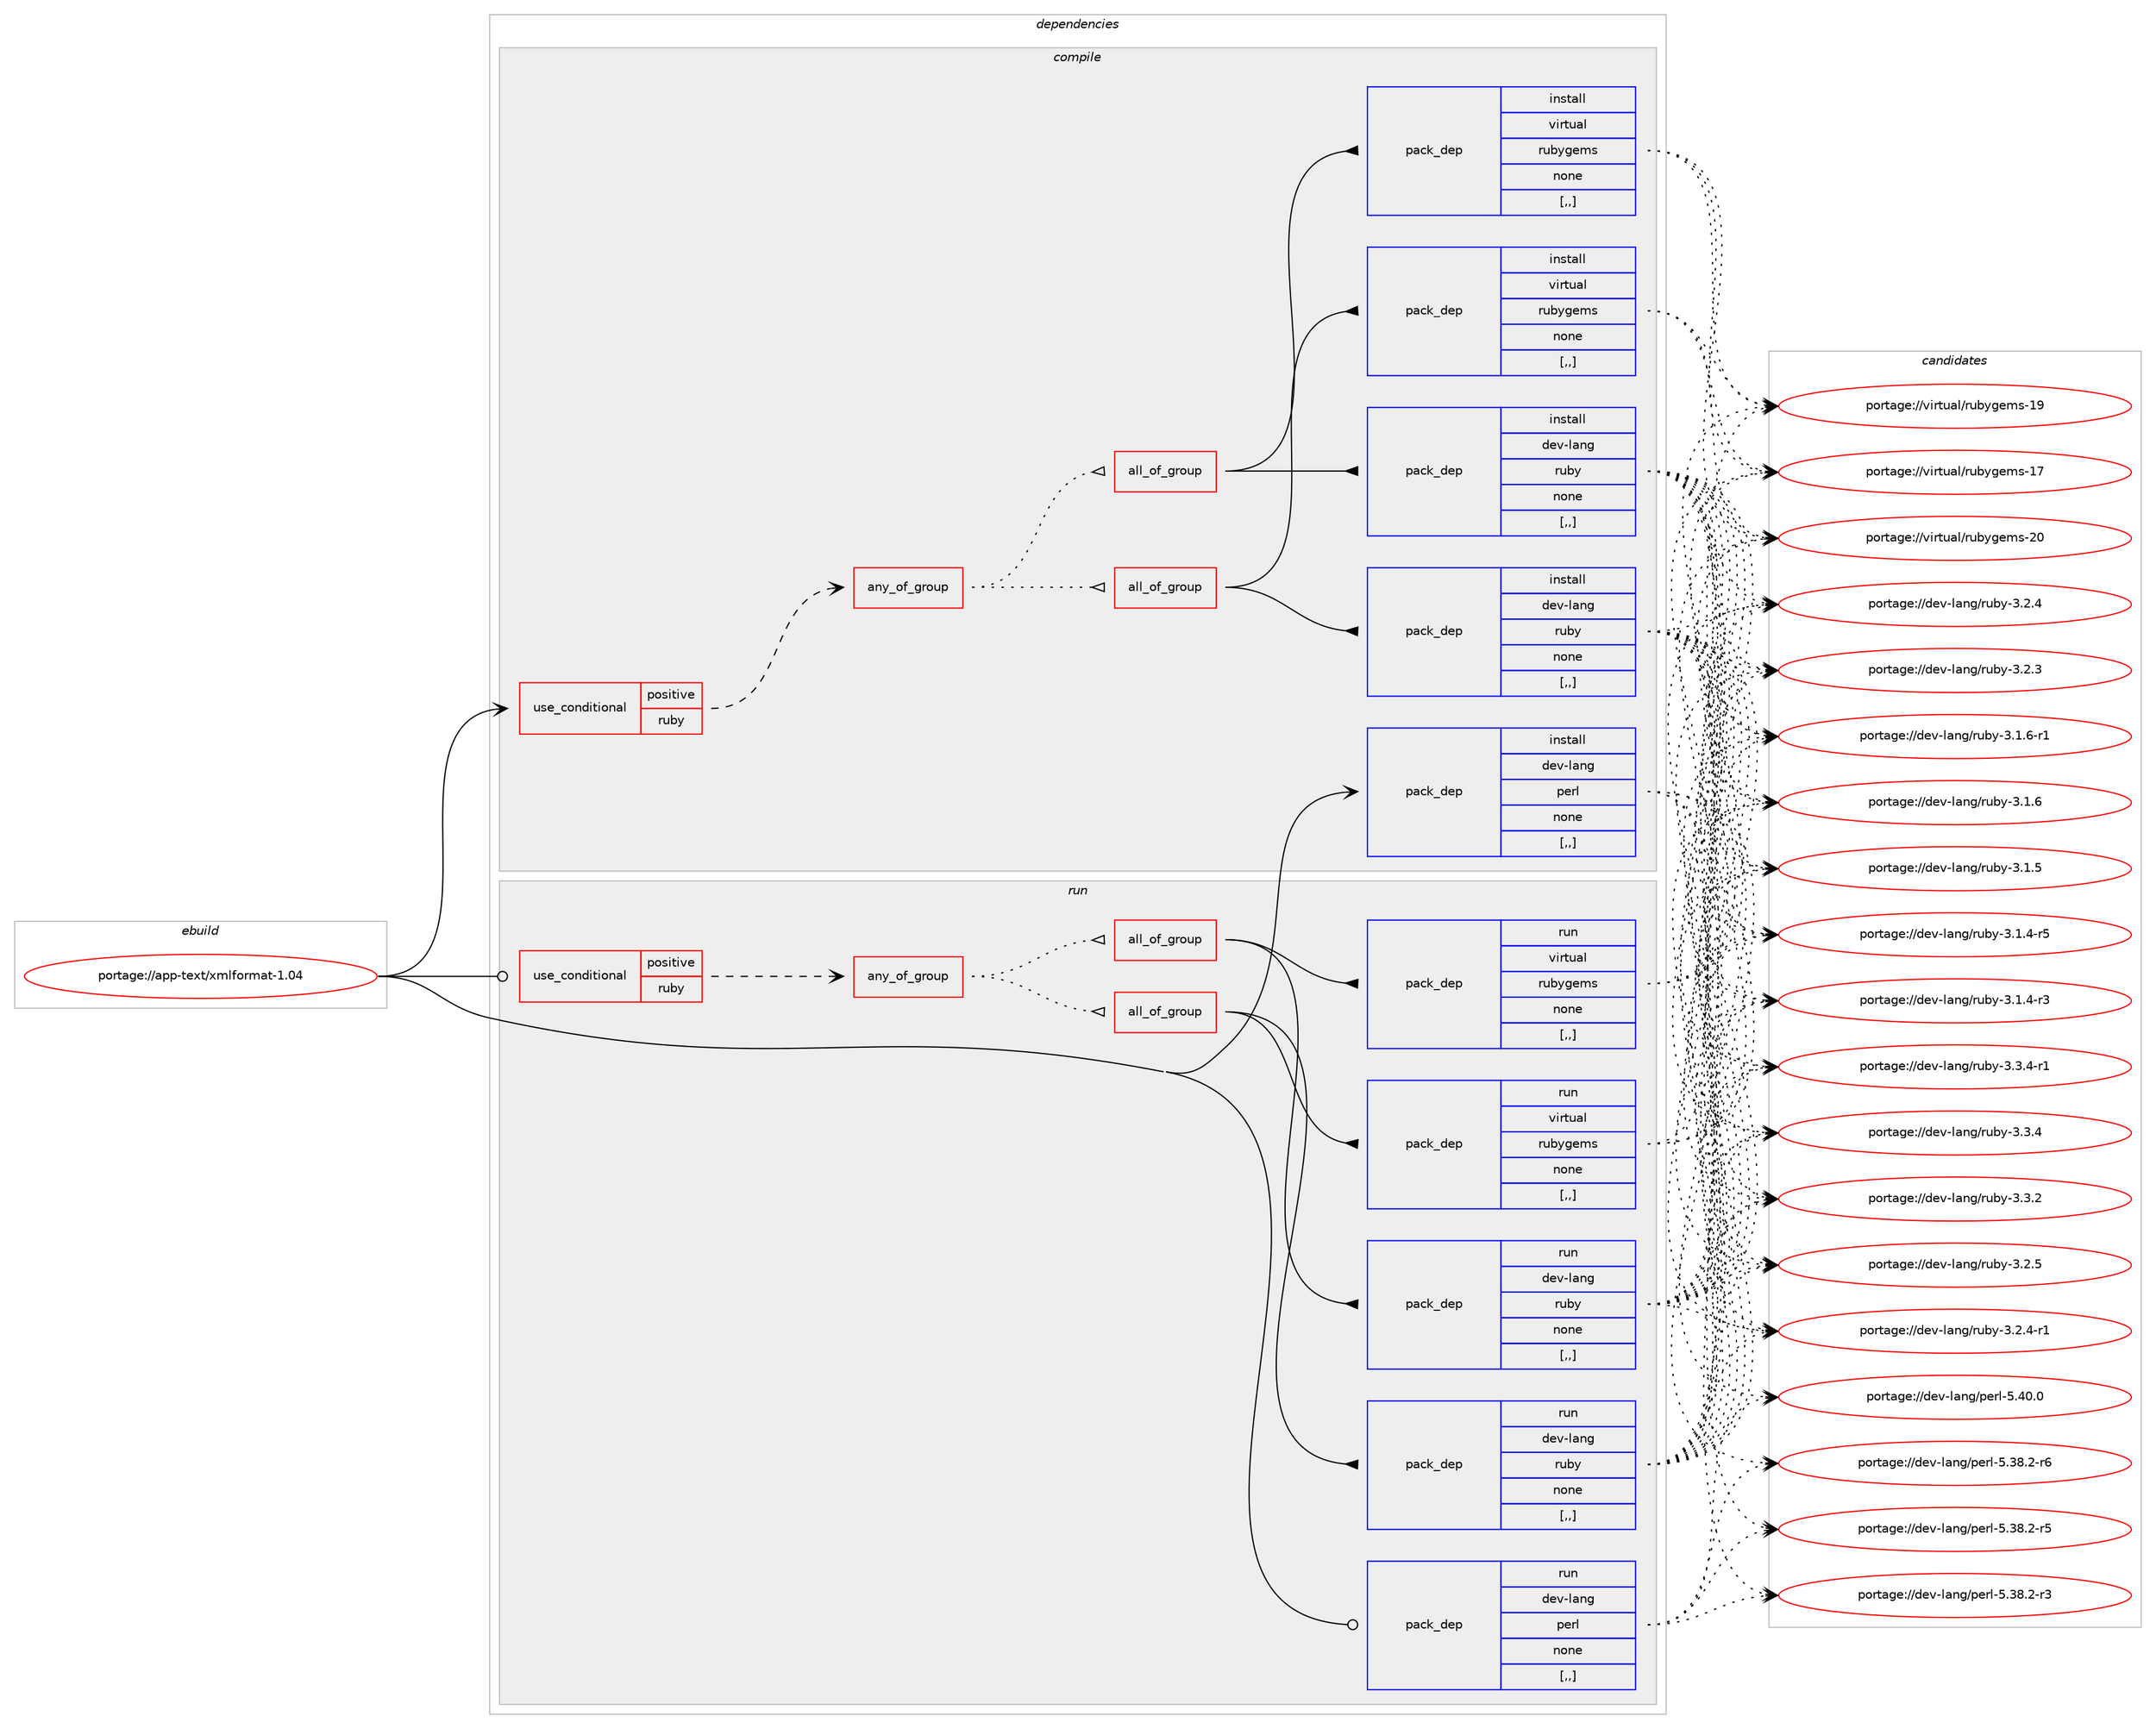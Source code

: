 digraph prolog {

# *************
# Graph options
# *************

newrank=true;
concentrate=true;
compound=true;
graph [rankdir=LR,fontname=Helvetica,fontsize=10,ranksep=1.5];#, ranksep=2.5, nodesep=0.2];
edge  [arrowhead=vee];
node  [fontname=Helvetica,fontsize=10];

# **********
# The ebuild
# **********

subgraph cluster_leftcol {
color=gray;
label=<<i>ebuild</i>>;
id [label="portage://app-text/xmlformat-1.04", color=red, width=4, href="../app-text/xmlformat-1.04.svg"];
}

# ****************
# The dependencies
# ****************

subgraph cluster_midcol {
color=gray;
label=<<i>dependencies</i>>;
subgraph cluster_compile {
fillcolor="#eeeeee";
style=filled;
label=<<i>compile</i>>;
subgraph cond16344 {
dependency60904 [label=<<TABLE BORDER="0" CELLBORDER="1" CELLSPACING="0" CELLPADDING="4"><TR><TD ROWSPAN="3" CELLPADDING="10">use_conditional</TD></TR><TR><TD>positive</TD></TR><TR><TD>ruby</TD></TR></TABLE>>, shape=none, color=red];
subgraph any454 {
dependency60905 [label=<<TABLE BORDER="0" CELLBORDER="1" CELLSPACING="0" CELLPADDING="4"><TR><TD CELLPADDING="10">any_of_group</TD></TR></TABLE>>, shape=none, color=red];subgraph all64 {
dependency60906 [label=<<TABLE BORDER="0" CELLBORDER="1" CELLSPACING="0" CELLPADDING="4"><TR><TD CELLPADDING="10">all_of_group</TD></TR></TABLE>>, shape=none, color=red];subgraph pack44045 {
dependency60907 [label=<<TABLE BORDER="0" CELLBORDER="1" CELLSPACING="0" CELLPADDING="4" WIDTH="220"><TR><TD ROWSPAN="6" CELLPADDING="30">pack_dep</TD></TR><TR><TD WIDTH="110">install</TD></TR><TR><TD>dev-lang</TD></TR><TR><TD>ruby</TD></TR><TR><TD>none</TD></TR><TR><TD>[,,]</TD></TR></TABLE>>, shape=none, color=blue];
}
dependency60906:e -> dependency60907:w [weight=20,style="solid",arrowhead="inv"];
subgraph pack44046 {
dependency60908 [label=<<TABLE BORDER="0" CELLBORDER="1" CELLSPACING="0" CELLPADDING="4" WIDTH="220"><TR><TD ROWSPAN="6" CELLPADDING="30">pack_dep</TD></TR><TR><TD WIDTH="110">install</TD></TR><TR><TD>virtual</TD></TR><TR><TD>rubygems</TD></TR><TR><TD>none</TD></TR><TR><TD>[,,]</TD></TR></TABLE>>, shape=none, color=blue];
}
dependency60906:e -> dependency60908:w [weight=20,style="solid",arrowhead="inv"];
}
dependency60905:e -> dependency60906:w [weight=20,style="dotted",arrowhead="oinv"];
subgraph all65 {
dependency60909 [label=<<TABLE BORDER="0" CELLBORDER="1" CELLSPACING="0" CELLPADDING="4"><TR><TD CELLPADDING="10">all_of_group</TD></TR></TABLE>>, shape=none, color=red];subgraph pack44047 {
dependency60910 [label=<<TABLE BORDER="0" CELLBORDER="1" CELLSPACING="0" CELLPADDING="4" WIDTH="220"><TR><TD ROWSPAN="6" CELLPADDING="30">pack_dep</TD></TR><TR><TD WIDTH="110">install</TD></TR><TR><TD>dev-lang</TD></TR><TR><TD>ruby</TD></TR><TR><TD>none</TD></TR><TR><TD>[,,]</TD></TR></TABLE>>, shape=none, color=blue];
}
dependency60909:e -> dependency60910:w [weight=20,style="solid",arrowhead="inv"];
subgraph pack44048 {
dependency60911 [label=<<TABLE BORDER="0" CELLBORDER="1" CELLSPACING="0" CELLPADDING="4" WIDTH="220"><TR><TD ROWSPAN="6" CELLPADDING="30">pack_dep</TD></TR><TR><TD WIDTH="110">install</TD></TR><TR><TD>virtual</TD></TR><TR><TD>rubygems</TD></TR><TR><TD>none</TD></TR><TR><TD>[,,]</TD></TR></TABLE>>, shape=none, color=blue];
}
dependency60909:e -> dependency60911:w [weight=20,style="solid",arrowhead="inv"];
}
dependency60905:e -> dependency60909:w [weight=20,style="dotted",arrowhead="oinv"];
}
dependency60904:e -> dependency60905:w [weight=20,style="dashed",arrowhead="vee"];
}
id:e -> dependency60904:w [weight=20,style="solid",arrowhead="vee"];
subgraph pack44049 {
dependency60912 [label=<<TABLE BORDER="0" CELLBORDER="1" CELLSPACING="0" CELLPADDING="4" WIDTH="220"><TR><TD ROWSPAN="6" CELLPADDING="30">pack_dep</TD></TR><TR><TD WIDTH="110">install</TD></TR><TR><TD>dev-lang</TD></TR><TR><TD>perl</TD></TR><TR><TD>none</TD></TR><TR><TD>[,,]</TD></TR></TABLE>>, shape=none, color=blue];
}
id:e -> dependency60912:w [weight=20,style="solid",arrowhead="vee"];
}
subgraph cluster_compileandrun {
fillcolor="#eeeeee";
style=filled;
label=<<i>compile and run</i>>;
}
subgraph cluster_run {
fillcolor="#eeeeee";
style=filled;
label=<<i>run</i>>;
subgraph cond16345 {
dependency60913 [label=<<TABLE BORDER="0" CELLBORDER="1" CELLSPACING="0" CELLPADDING="4"><TR><TD ROWSPAN="3" CELLPADDING="10">use_conditional</TD></TR><TR><TD>positive</TD></TR><TR><TD>ruby</TD></TR></TABLE>>, shape=none, color=red];
subgraph any455 {
dependency60914 [label=<<TABLE BORDER="0" CELLBORDER="1" CELLSPACING="0" CELLPADDING="4"><TR><TD CELLPADDING="10">any_of_group</TD></TR></TABLE>>, shape=none, color=red];subgraph all66 {
dependency60915 [label=<<TABLE BORDER="0" CELLBORDER="1" CELLSPACING="0" CELLPADDING="4"><TR><TD CELLPADDING="10">all_of_group</TD></TR></TABLE>>, shape=none, color=red];subgraph pack44050 {
dependency60916 [label=<<TABLE BORDER="0" CELLBORDER="1" CELLSPACING="0" CELLPADDING="4" WIDTH="220"><TR><TD ROWSPAN="6" CELLPADDING="30">pack_dep</TD></TR><TR><TD WIDTH="110">run</TD></TR><TR><TD>dev-lang</TD></TR><TR><TD>ruby</TD></TR><TR><TD>none</TD></TR><TR><TD>[,,]</TD></TR></TABLE>>, shape=none, color=blue];
}
dependency60915:e -> dependency60916:w [weight=20,style="solid",arrowhead="inv"];
subgraph pack44051 {
dependency60917 [label=<<TABLE BORDER="0" CELLBORDER="1" CELLSPACING="0" CELLPADDING="4" WIDTH="220"><TR><TD ROWSPAN="6" CELLPADDING="30">pack_dep</TD></TR><TR><TD WIDTH="110">run</TD></TR><TR><TD>virtual</TD></TR><TR><TD>rubygems</TD></TR><TR><TD>none</TD></TR><TR><TD>[,,]</TD></TR></TABLE>>, shape=none, color=blue];
}
dependency60915:e -> dependency60917:w [weight=20,style="solid",arrowhead="inv"];
}
dependency60914:e -> dependency60915:w [weight=20,style="dotted",arrowhead="oinv"];
subgraph all67 {
dependency60918 [label=<<TABLE BORDER="0" CELLBORDER="1" CELLSPACING="0" CELLPADDING="4"><TR><TD CELLPADDING="10">all_of_group</TD></TR></TABLE>>, shape=none, color=red];subgraph pack44052 {
dependency60919 [label=<<TABLE BORDER="0" CELLBORDER="1" CELLSPACING="0" CELLPADDING="4" WIDTH="220"><TR><TD ROWSPAN="6" CELLPADDING="30">pack_dep</TD></TR><TR><TD WIDTH="110">run</TD></TR><TR><TD>dev-lang</TD></TR><TR><TD>ruby</TD></TR><TR><TD>none</TD></TR><TR><TD>[,,]</TD></TR></TABLE>>, shape=none, color=blue];
}
dependency60918:e -> dependency60919:w [weight=20,style="solid",arrowhead="inv"];
subgraph pack44053 {
dependency60920 [label=<<TABLE BORDER="0" CELLBORDER="1" CELLSPACING="0" CELLPADDING="4" WIDTH="220"><TR><TD ROWSPAN="6" CELLPADDING="30">pack_dep</TD></TR><TR><TD WIDTH="110">run</TD></TR><TR><TD>virtual</TD></TR><TR><TD>rubygems</TD></TR><TR><TD>none</TD></TR><TR><TD>[,,]</TD></TR></TABLE>>, shape=none, color=blue];
}
dependency60918:e -> dependency60920:w [weight=20,style="solid",arrowhead="inv"];
}
dependency60914:e -> dependency60918:w [weight=20,style="dotted",arrowhead="oinv"];
}
dependency60913:e -> dependency60914:w [weight=20,style="dashed",arrowhead="vee"];
}
id:e -> dependency60913:w [weight=20,style="solid",arrowhead="odot"];
subgraph pack44054 {
dependency60921 [label=<<TABLE BORDER="0" CELLBORDER="1" CELLSPACING="0" CELLPADDING="4" WIDTH="220"><TR><TD ROWSPAN="6" CELLPADDING="30">pack_dep</TD></TR><TR><TD WIDTH="110">run</TD></TR><TR><TD>dev-lang</TD></TR><TR><TD>perl</TD></TR><TR><TD>none</TD></TR><TR><TD>[,,]</TD></TR></TABLE>>, shape=none, color=blue];
}
id:e -> dependency60921:w [weight=20,style="solid",arrowhead="odot"];
}
}

# **************
# The candidates
# **************

subgraph cluster_choices {
rank=same;
color=gray;
label=<<i>candidates</i>>;

subgraph choice44045 {
color=black;
nodesep=1;
choice100101118451089711010347114117981214551465146524511449 [label="portage://dev-lang/ruby-3.3.4-r1", color=red, width=4,href="../dev-lang/ruby-3.3.4-r1.svg"];
choice10010111845108971101034711411798121455146514652 [label="portage://dev-lang/ruby-3.3.4", color=red, width=4,href="../dev-lang/ruby-3.3.4.svg"];
choice10010111845108971101034711411798121455146514650 [label="portage://dev-lang/ruby-3.3.2", color=red, width=4,href="../dev-lang/ruby-3.3.2.svg"];
choice10010111845108971101034711411798121455146504653 [label="portage://dev-lang/ruby-3.2.5", color=red, width=4,href="../dev-lang/ruby-3.2.5.svg"];
choice100101118451089711010347114117981214551465046524511449 [label="portage://dev-lang/ruby-3.2.4-r1", color=red, width=4,href="../dev-lang/ruby-3.2.4-r1.svg"];
choice10010111845108971101034711411798121455146504652 [label="portage://dev-lang/ruby-3.2.4", color=red, width=4,href="../dev-lang/ruby-3.2.4.svg"];
choice10010111845108971101034711411798121455146504651 [label="portage://dev-lang/ruby-3.2.3", color=red, width=4,href="../dev-lang/ruby-3.2.3.svg"];
choice100101118451089711010347114117981214551464946544511449 [label="portage://dev-lang/ruby-3.1.6-r1", color=red, width=4,href="../dev-lang/ruby-3.1.6-r1.svg"];
choice10010111845108971101034711411798121455146494654 [label="portage://dev-lang/ruby-3.1.6", color=red, width=4,href="../dev-lang/ruby-3.1.6.svg"];
choice10010111845108971101034711411798121455146494653 [label="portage://dev-lang/ruby-3.1.5", color=red, width=4,href="../dev-lang/ruby-3.1.5.svg"];
choice100101118451089711010347114117981214551464946524511453 [label="portage://dev-lang/ruby-3.1.4-r5", color=red, width=4,href="../dev-lang/ruby-3.1.4-r5.svg"];
choice100101118451089711010347114117981214551464946524511451 [label="portage://dev-lang/ruby-3.1.4-r3", color=red, width=4,href="../dev-lang/ruby-3.1.4-r3.svg"];
dependency60907:e -> choice100101118451089711010347114117981214551465146524511449:w [style=dotted,weight="100"];
dependency60907:e -> choice10010111845108971101034711411798121455146514652:w [style=dotted,weight="100"];
dependency60907:e -> choice10010111845108971101034711411798121455146514650:w [style=dotted,weight="100"];
dependency60907:e -> choice10010111845108971101034711411798121455146504653:w [style=dotted,weight="100"];
dependency60907:e -> choice100101118451089711010347114117981214551465046524511449:w [style=dotted,weight="100"];
dependency60907:e -> choice10010111845108971101034711411798121455146504652:w [style=dotted,weight="100"];
dependency60907:e -> choice10010111845108971101034711411798121455146504651:w [style=dotted,weight="100"];
dependency60907:e -> choice100101118451089711010347114117981214551464946544511449:w [style=dotted,weight="100"];
dependency60907:e -> choice10010111845108971101034711411798121455146494654:w [style=dotted,weight="100"];
dependency60907:e -> choice10010111845108971101034711411798121455146494653:w [style=dotted,weight="100"];
dependency60907:e -> choice100101118451089711010347114117981214551464946524511453:w [style=dotted,weight="100"];
dependency60907:e -> choice100101118451089711010347114117981214551464946524511451:w [style=dotted,weight="100"];
}
subgraph choice44046 {
color=black;
nodesep=1;
choice118105114116117971084711411798121103101109115455048 [label="portage://virtual/rubygems-20", color=red, width=4,href="../virtual/rubygems-20.svg"];
choice118105114116117971084711411798121103101109115454957 [label="portage://virtual/rubygems-19", color=red, width=4,href="../virtual/rubygems-19.svg"];
choice118105114116117971084711411798121103101109115454955 [label="portage://virtual/rubygems-17", color=red, width=4,href="../virtual/rubygems-17.svg"];
dependency60908:e -> choice118105114116117971084711411798121103101109115455048:w [style=dotted,weight="100"];
dependency60908:e -> choice118105114116117971084711411798121103101109115454957:w [style=dotted,weight="100"];
dependency60908:e -> choice118105114116117971084711411798121103101109115454955:w [style=dotted,weight="100"];
}
subgraph choice44047 {
color=black;
nodesep=1;
choice100101118451089711010347114117981214551465146524511449 [label="portage://dev-lang/ruby-3.3.4-r1", color=red, width=4,href="../dev-lang/ruby-3.3.4-r1.svg"];
choice10010111845108971101034711411798121455146514652 [label="portage://dev-lang/ruby-3.3.4", color=red, width=4,href="../dev-lang/ruby-3.3.4.svg"];
choice10010111845108971101034711411798121455146514650 [label="portage://dev-lang/ruby-3.3.2", color=red, width=4,href="../dev-lang/ruby-3.3.2.svg"];
choice10010111845108971101034711411798121455146504653 [label="portage://dev-lang/ruby-3.2.5", color=red, width=4,href="../dev-lang/ruby-3.2.5.svg"];
choice100101118451089711010347114117981214551465046524511449 [label="portage://dev-lang/ruby-3.2.4-r1", color=red, width=4,href="../dev-lang/ruby-3.2.4-r1.svg"];
choice10010111845108971101034711411798121455146504652 [label="portage://dev-lang/ruby-3.2.4", color=red, width=4,href="../dev-lang/ruby-3.2.4.svg"];
choice10010111845108971101034711411798121455146504651 [label="portage://dev-lang/ruby-3.2.3", color=red, width=4,href="../dev-lang/ruby-3.2.3.svg"];
choice100101118451089711010347114117981214551464946544511449 [label="portage://dev-lang/ruby-3.1.6-r1", color=red, width=4,href="../dev-lang/ruby-3.1.6-r1.svg"];
choice10010111845108971101034711411798121455146494654 [label="portage://dev-lang/ruby-3.1.6", color=red, width=4,href="../dev-lang/ruby-3.1.6.svg"];
choice10010111845108971101034711411798121455146494653 [label="portage://dev-lang/ruby-3.1.5", color=red, width=4,href="../dev-lang/ruby-3.1.5.svg"];
choice100101118451089711010347114117981214551464946524511453 [label="portage://dev-lang/ruby-3.1.4-r5", color=red, width=4,href="../dev-lang/ruby-3.1.4-r5.svg"];
choice100101118451089711010347114117981214551464946524511451 [label="portage://dev-lang/ruby-3.1.4-r3", color=red, width=4,href="../dev-lang/ruby-3.1.4-r3.svg"];
dependency60910:e -> choice100101118451089711010347114117981214551465146524511449:w [style=dotted,weight="100"];
dependency60910:e -> choice10010111845108971101034711411798121455146514652:w [style=dotted,weight="100"];
dependency60910:e -> choice10010111845108971101034711411798121455146514650:w [style=dotted,weight="100"];
dependency60910:e -> choice10010111845108971101034711411798121455146504653:w [style=dotted,weight="100"];
dependency60910:e -> choice100101118451089711010347114117981214551465046524511449:w [style=dotted,weight="100"];
dependency60910:e -> choice10010111845108971101034711411798121455146504652:w [style=dotted,weight="100"];
dependency60910:e -> choice10010111845108971101034711411798121455146504651:w [style=dotted,weight="100"];
dependency60910:e -> choice100101118451089711010347114117981214551464946544511449:w [style=dotted,weight="100"];
dependency60910:e -> choice10010111845108971101034711411798121455146494654:w [style=dotted,weight="100"];
dependency60910:e -> choice10010111845108971101034711411798121455146494653:w [style=dotted,weight="100"];
dependency60910:e -> choice100101118451089711010347114117981214551464946524511453:w [style=dotted,weight="100"];
dependency60910:e -> choice100101118451089711010347114117981214551464946524511451:w [style=dotted,weight="100"];
}
subgraph choice44048 {
color=black;
nodesep=1;
choice118105114116117971084711411798121103101109115455048 [label="portage://virtual/rubygems-20", color=red, width=4,href="../virtual/rubygems-20.svg"];
choice118105114116117971084711411798121103101109115454957 [label="portage://virtual/rubygems-19", color=red, width=4,href="../virtual/rubygems-19.svg"];
choice118105114116117971084711411798121103101109115454955 [label="portage://virtual/rubygems-17", color=red, width=4,href="../virtual/rubygems-17.svg"];
dependency60911:e -> choice118105114116117971084711411798121103101109115455048:w [style=dotted,weight="100"];
dependency60911:e -> choice118105114116117971084711411798121103101109115454957:w [style=dotted,weight="100"];
dependency60911:e -> choice118105114116117971084711411798121103101109115454955:w [style=dotted,weight="100"];
}
subgraph choice44049 {
color=black;
nodesep=1;
choice10010111845108971101034711210111410845534652484648 [label="portage://dev-lang/perl-5.40.0", color=red, width=4,href="../dev-lang/perl-5.40.0.svg"];
choice100101118451089711010347112101114108455346515646504511454 [label="portage://dev-lang/perl-5.38.2-r6", color=red, width=4,href="../dev-lang/perl-5.38.2-r6.svg"];
choice100101118451089711010347112101114108455346515646504511453 [label="portage://dev-lang/perl-5.38.2-r5", color=red, width=4,href="../dev-lang/perl-5.38.2-r5.svg"];
choice100101118451089711010347112101114108455346515646504511451 [label="portage://dev-lang/perl-5.38.2-r3", color=red, width=4,href="../dev-lang/perl-5.38.2-r3.svg"];
dependency60912:e -> choice10010111845108971101034711210111410845534652484648:w [style=dotted,weight="100"];
dependency60912:e -> choice100101118451089711010347112101114108455346515646504511454:w [style=dotted,weight="100"];
dependency60912:e -> choice100101118451089711010347112101114108455346515646504511453:w [style=dotted,weight="100"];
dependency60912:e -> choice100101118451089711010347112101114108455346515646504511451:w [style=dotted,weight="100"];
}
subgraph choice44050 {
color=black;
nodesep=1;
choice100101118451089711010347114117981214551465146524511449 [label="portage://dev-lang/ruby-3.3.4-r1", color=red, width=4,href="../dev-lang/ruby-3.3.4-r1.svg"];
choice10010111845108971101034711411798121455146514652 [label="portage://dev-lang/ruby-3.3.4", color=red, width=4,href="../dev-lang/ruby-3.3.4.svg"];
choice10010111845108971101034711411798121455146514650 [label="portage://dev-lang/ruby-3.3.2", color=red, width=4,href="../dev-lang/ruby-3.3.2.svg"];
choice10010111845108971101034711411798121455146504653 [label="portage://dev-lang/ruby-3.2.5", color=red, width=4,href="../dev-lang/ruby-3.2.5.svg"];
choice100101118451089711010347114117981214551465046524511449 [label="portage://dev-lang/ruby-3.2.4-r1", color=red, width=4,href="../dev-lang/ruby-3.2.4-r1.svg"];
choice10010111845108971101034711411798121455146504652 [label="portage://dev-lang/ruby-3.2.4", color=red, width=4,href="../dev-lang/ruby-3.2.4.svg"];
choice10010111845108971101034711411798121455146504651 [label="portage://dev-lang/ruby-3.2.3", color=red, width=4,href="../dev-lang/ruby-3.2.3.svg"];
choice100101118451089711010347114117981214551464946544511449 [label="portage://dev-lang/ruby-3.1.6-r1", color=red, width=4,href="../dev-lang/ruby-3.1.6-r1.svg"];
choice10010111845108971101034711411798121455146494654 [label="portage://dev-lang/ruby-3.1.6", color=red, width=4,href="../dev-lang/ruby-3.1.6.svg"];
choice10010111845108971101034711411798121455146494653 [label="portage://dev-lang/ruby-3.1.5", color=red, width=4,href="../dev-lang/ruby-3.1.5.svg"];
choice100101118451089711010347114117981214551464946524511453 [label="portage://dev-lang/ruby-3.1.4-r5", color=red, width=4,href="../dev-lang/ruby-3.1.4-r5.svg"];
choice100101118451089711010347114117981214551464946524511451 [label="portage://dev-lang/ruby-3.1.4-r3", color=red, width=4,href="../dev-lang/ruby-3.1.4-r3.svg"];
dependency60916:e -> choice100101118451089711010347114117981214551465146524511449:w [style=dotted,weight="100"];
dependency60916:e -> choice10010111845108971101034711411798121455146514652:w [style=dotted,weight="100"];
dependency60916:e -> choice10010111845108971101034711411798121455146514650:w [style=dotted,weight="100"];
dependency60916:e -> choice10010111845108971101034711411798121455146504653:w [style=dotted,weight="100"];
dependency60916:e -> choice100101118451089711010347114117981214551465046524511449:w [style=dotted,weight="100"];
dependency60916:e -> choice10010111845108971101034711411798121455146504652:w [style=dotted,weight="100"];
dependency60916:e -> choice10010111845108971101034711411798121455146504651:w [style=dotted,weight="100"];
dependency60916:e -> choice100101118451089711010347114117981214551464946544511449:w [style=dotted,weight="100"];
dependency60916:e -> choice10010111845108971101034711411798121455146494654:w [style=dotted,weight="100"];
dependency60916:e -> choice10010111845108971101034711411798121455146494653:w [style=dotted,weight="100"];
dependency60916:e -> choice100101118451089711010347114117981214551464946524511453:w [style=dotted,weight="100"];
dependency60916:e -> choice100101118451089711010347114117981214551464946524511451:w [style=dotted,weight="100"];
}
subgraph choice44051 {
color=black;
nodesep=1;
choice118105114116117971084711411798121103101109115455048 [label="portage://virtual/rubygems-20", color=red, width=4,href="../virtual/rubygems-20.svg"];
choice118105114116117971084711411798121103101109115454957 [label="portage://virtual/rubygems-19", color=red, width=4,href="../virtual/rubygems-19.svg"];
choice118105114116117971084711411798121103101109115454955 [label="portage://virtual/rubygems-17", color=red, width=4,href="../virtual/rubygems-17.svg"];
dependency60917:e -> choice118105114116117971084711411798121103101109115455048:w [style=dotted,weight="100"];
dependency60917:e -> choice118105114116117971084711411798121103101109115454957:w [style=dotted,weight="100"];
dependency60917:e -> choice118105114116117971084711411798121103101109115454955:w [style=dotted,weight="100"];
}
subgraph choice44052 {
color=black;
nodesep=1;
choice100101118451089711010347114117981214551465146524511449 [label="portage://dev-lang/ruby-3.3.4-r1", color=red, width=4,href="../dev-lang/ruby-3.3.4-r1.svg"];
choice10010111845108971101034711411798121455146514652 [label="portage://dev-lang/ruby-3.3.4", color=red, width=4,href="../dev-lang/ruby-3.3.4.svg"];
choice10010111845108971101034711411798121455146514650 [label="portage://dev-lang/ruby-3.3.2", color=red, width=4,href="../dev-lang/ruby-3.3.2.svg"];
choice10010111845108971101034711411798121455146504653 [label="portage://dev-lang/ruby-3.2.5", color=red, width=4,href="../dev-lang/ruby-3.2.5.svg"];
choice100101118451089711010347114117981214551465046524511449 [label="portage://dev-lang/ruby-3.2.4-r1", color=red, width=4,href="../dev-lang/ruby-3.2.4-r1.svg"];
choice10010111845108971101034711411798121455146504652 [label="portage://dev-lang/ruby-3.2.4", color=red, width=4,href="../dev-lang/ruby-3.2.4.svg"];
choice10010111845108971101034711411798121455146504651 [label="portage://dev-lang/ruby-3.2.3", color=red, width=4,href="../dev-lang/ruby-3.2.3.svg"];
choice100101118451089711010347114117981214551464946544511449 [label="portage://dev-lang/ruby-3.1.6-r1", color=red, width=4,href="../dev-lang/ruby-3.1.6-r1.svg"];
choice10010111845108971101034711411798121455146494654 [label="portage://dev-lang/ruby-3.1.6", color=red, width=4,href="../dev-lang/ruby-3.1.6.svg"];
choice10010111845108971101034711411798121455146494653 [label="portage://dev-lang/ruby-3.1.5", color=red, width=4,href="../dev-lang/ruby-3.1.5.svg"];
choice100101118451089711010347114117981214551464946524511453 [label="portage://dev-lang/ruby-3.1.4-r5", color=red, width=4,href="../dev-lang/ruby-3.1.4-r5.svg"];
choice100101118451089711010347114117981214551464946524511451 [label="portage://dev-lang/ruby-3.1.4-r3", color=red, width=4,href="../dev-lang/ruby-3.1.4-r3.svg"];
dependency60919:e -> choice100101118451089711010347114117981214551465146524511449:w [style=dotted,weight="100"];
dependency60919:e -> choice10010111845108971101034711411798121455146514652:w [style=dotted,weight="100"];
dependency60919:e -> choice10010111845108971101034711411798121455146514650:w [style=dotted,weight="100"];
dependency60919:e -> choice10010111845108971101034711411798121455146504653:w [style=dotted,weight="100"];
dependency60919:e -> choice100101118451089711010347114117981214551465046524511449:w [style=dotted,weight="100"];
dependency60919:e -> choice10010111845108971101034711411798121455146504652:w [style=dotted,weight="100"];
dependency60919:e -> choice10010111845108971101034711411798121455146504651:w [style=dotted,weight="100"];
dependency60919:e -> choice100101118451089711010347114117981214551464946544511449:w [style=dotted,weight="100"];
dependency60919:e -> choice10010111845108971101034711411798121455146494654:w [style=dotted,weight="100"];
dependency60919:e -> choice10010111845108971101034711411798121455146494653:w [style=dotted,weight="100"];
dependency60919:e -> choice100101118451089711010347114117981214551464946524511453:w [style=dotted,weight="100"];
dependency60919:e -> choice100101118451089711010347114117981214551464946524511451:w [style=dotted,weight="100"];
}
subgraph choice44053 {
color=black;
nodesep=1;
choice118105114116117971084711411798121103101109115455048 [label="portage://virtual/rubygems-20", color=red, width=4,href="../virtual/rubygems-20.svg"];
choice118105114116117971084711411798121103101109115454957 [label="portage://virtual/rubygems-19", color=red, width=4,href="../virtual/rubygems-19.svg"];
choice118105114116117971084711411798121103101109115454955 [label="portage://virtual/rubygems-17", color=red, width=4,href="../virtual/rubygems-17.svg"];
dependency60920:e -> choice118105114116117971084711411798121103101109115455048:w [style=dotted,weight="100"];
dependency60920:e -> choice118105114116117971084711411798121103101109115454957:w [style=dotted,weight="100"];
dependency60920:e -> choice118105114116117971084711411798121103101109115454955:w [style=dotted,weight="100"];
}
subgraph choice44054 {
color=black;
nodesep=1;
choice10010111845108971101034711210111410845534652484648 [label="portage://dev-lang/perl-5.40.0", color=red, width=4,href="../dev-lang/perl-5.40.0.svg"];
choice100101118451089711010347112101114108455346515646504511454 [label="portage://dev-lang/perl-5.38.2-r6", color=red, width=4,href="../dev-lang/perl-5.38.2-r6.svg"];
choice100101118451089711010347112101114108455346515646504511453 [label="portage://dev-lang/perl-5.38.2-r5", color=red, width=4,href="../dev-lang/perl-5.38.2-r5.svg"];
choice100101118451089711010347112101114108455346515646504511451 [label="portage://dev-lang/perl-5.38.2-r3", color=red, width=4,href="../dev-lang/perl-5.38.2-r3.svg"];
dependency60921:e -> choice10010111845108971101034711210111410845534652484648:w [style=dotted,weight="100"];
dependency60921:e -> choice100101118451089711010347112101114108455346515646504511454:w [style=dotted,weight="100"];
dependency60921:e -> choice100101118451089711010347112101114108455346515646504511453:w [style=dotted,weight="100"];
dependency60921:e -> choice100101118451089711010347112101114108455346515646504511451:w [style=dotted,weight="100"];
}
}

}
